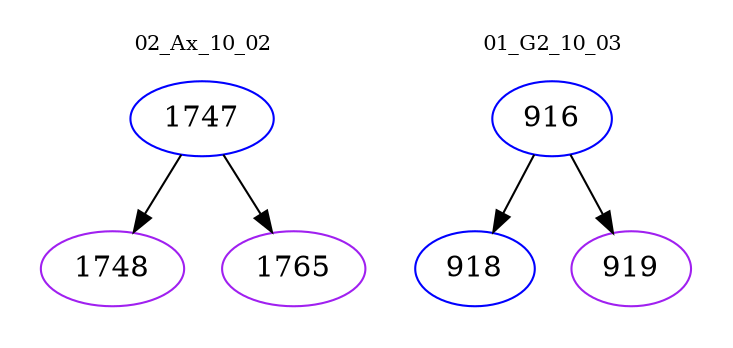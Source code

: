 digraph{
subgraph cluster_0 {
color = white
label = "02_Ax_10_02";
fontsize=10;
T0_1747 [label="1747", color="blue"]
T0_1747 -> T0_1748 [color="black"]
T0_1748 [label="1748", color="purple"]
T0_1747 -> T0_1765 [color="black"]
T0_1765 [label="1765", color="purple"]
}
subgraph cluster_1 {
color = white
label = "01_G2_10_03";
fontsize=10;
T1_916 [label="916", color="blue"]
T1_916 -> T1_918 [color="black"]
T1_918 [label="918", color="blue"]
T1_916 -> T1_919 [color="black"]
T1_919 [label="919", color="purple"]
}
}
